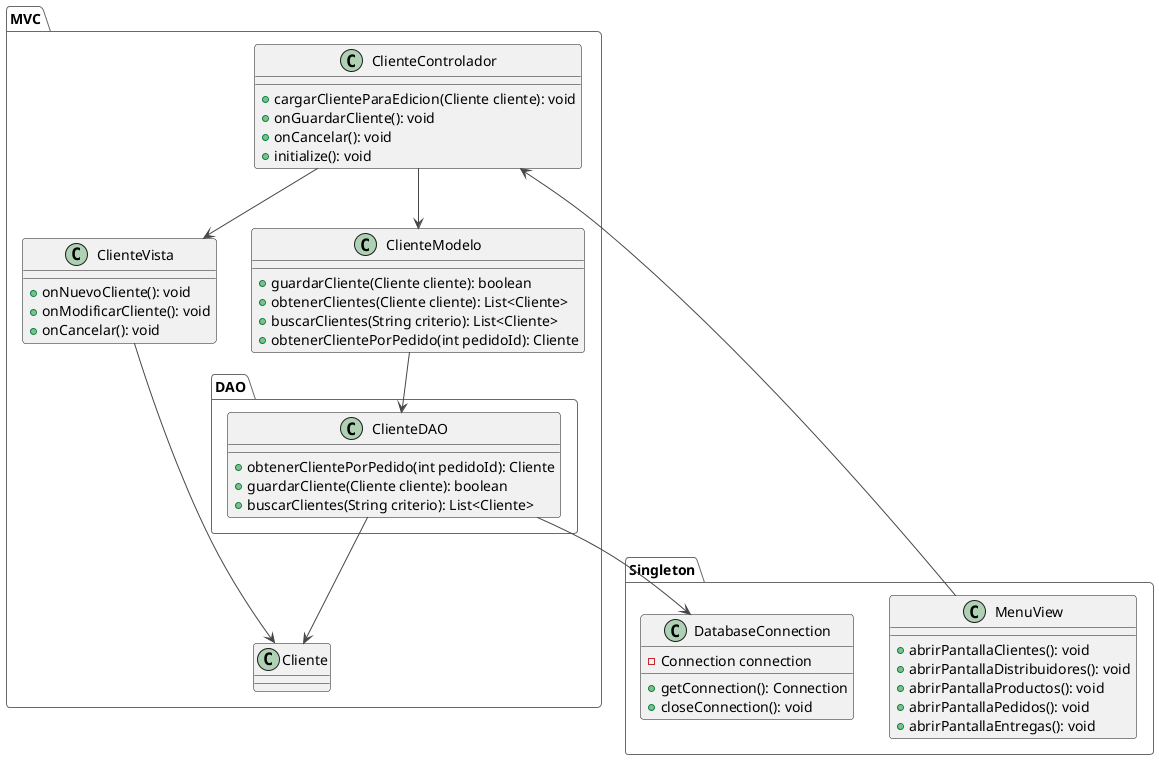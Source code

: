 @startuml
!theme vibrant
top to bottom direction


package "Singleton" {
    class MenuView {
        + abrirPantallaClientes(): void
        + abrirPantallaDistribuidores(): void
        + abrirPantallaProductos(): void
        + abrirPantallaPedidos(): void
        + abrirPantallaEntregas(): void
    }

    class DatabaseConnection {
        - Connection connection
        + getConnection(): Connection
        + closeConnection(): void
    }
}

package "MVC" {
    class Cliente {
    }

    class ClienteControlador {
        + cargarClienteParaEdicion(Cliente cliente): void
        + onGuardarCliente(): void
        + onCancelar(): void
        + initialize(): void
    }

    class ClienteModelo {
        + guardarCliente(Cliente cliente): boolean
        + obtenerClientes(Cliente cliente): List<Cliente>
        + buscarClientes(String criterio): List<Cliente>
        + obtenerClientePorPedido(int pedidoId): Cliente
    }

package "DAO" {
    class ClienteDAO {
        + obtenerClientePorPedido(int pedidoId): Cliente
        + guardarCliente(Cliente cliente): boolean
        + buscarClientes(String criterio): List<Cliente>
    }
}

    class ClienteVista {
        + onNuevoCliente(): void
        + onModificarCliente(): void
        + onCancelar(): void
    }
}

' Relaciones
MenuView --> ClienteControlador
ClienteControlador --> ClienteModelo
ClienteModelo--> ClienteDAO
ClienteControlador --> ClienteVista
ClienteDAO --> DatabaseConnection
ClienteDAO --> Cliente
ClienteVista --> Cliente

@enduml
